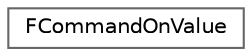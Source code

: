 digraph "Graphical Class Hierarchy"
{
 // LATEX_PDF_SIZE
  bgcolor="transparent";
  edge [fontname=Helvetica,fontsize=10,labelfontname=Helvetica,labelfontsize=10];
  node [fontname=Helvetica,fontsize=10,shape=box,height=0.2,width=0.4];
  rankdir="LR";
  Node0 [label="FCommandOnValue",height=0.2,width=0.4,color="grey40", fillcolor="white", style="filled",URL="$struct_f_command_on_value.html",tooltip="Command & value. Used in a game settings to execute."];
}
